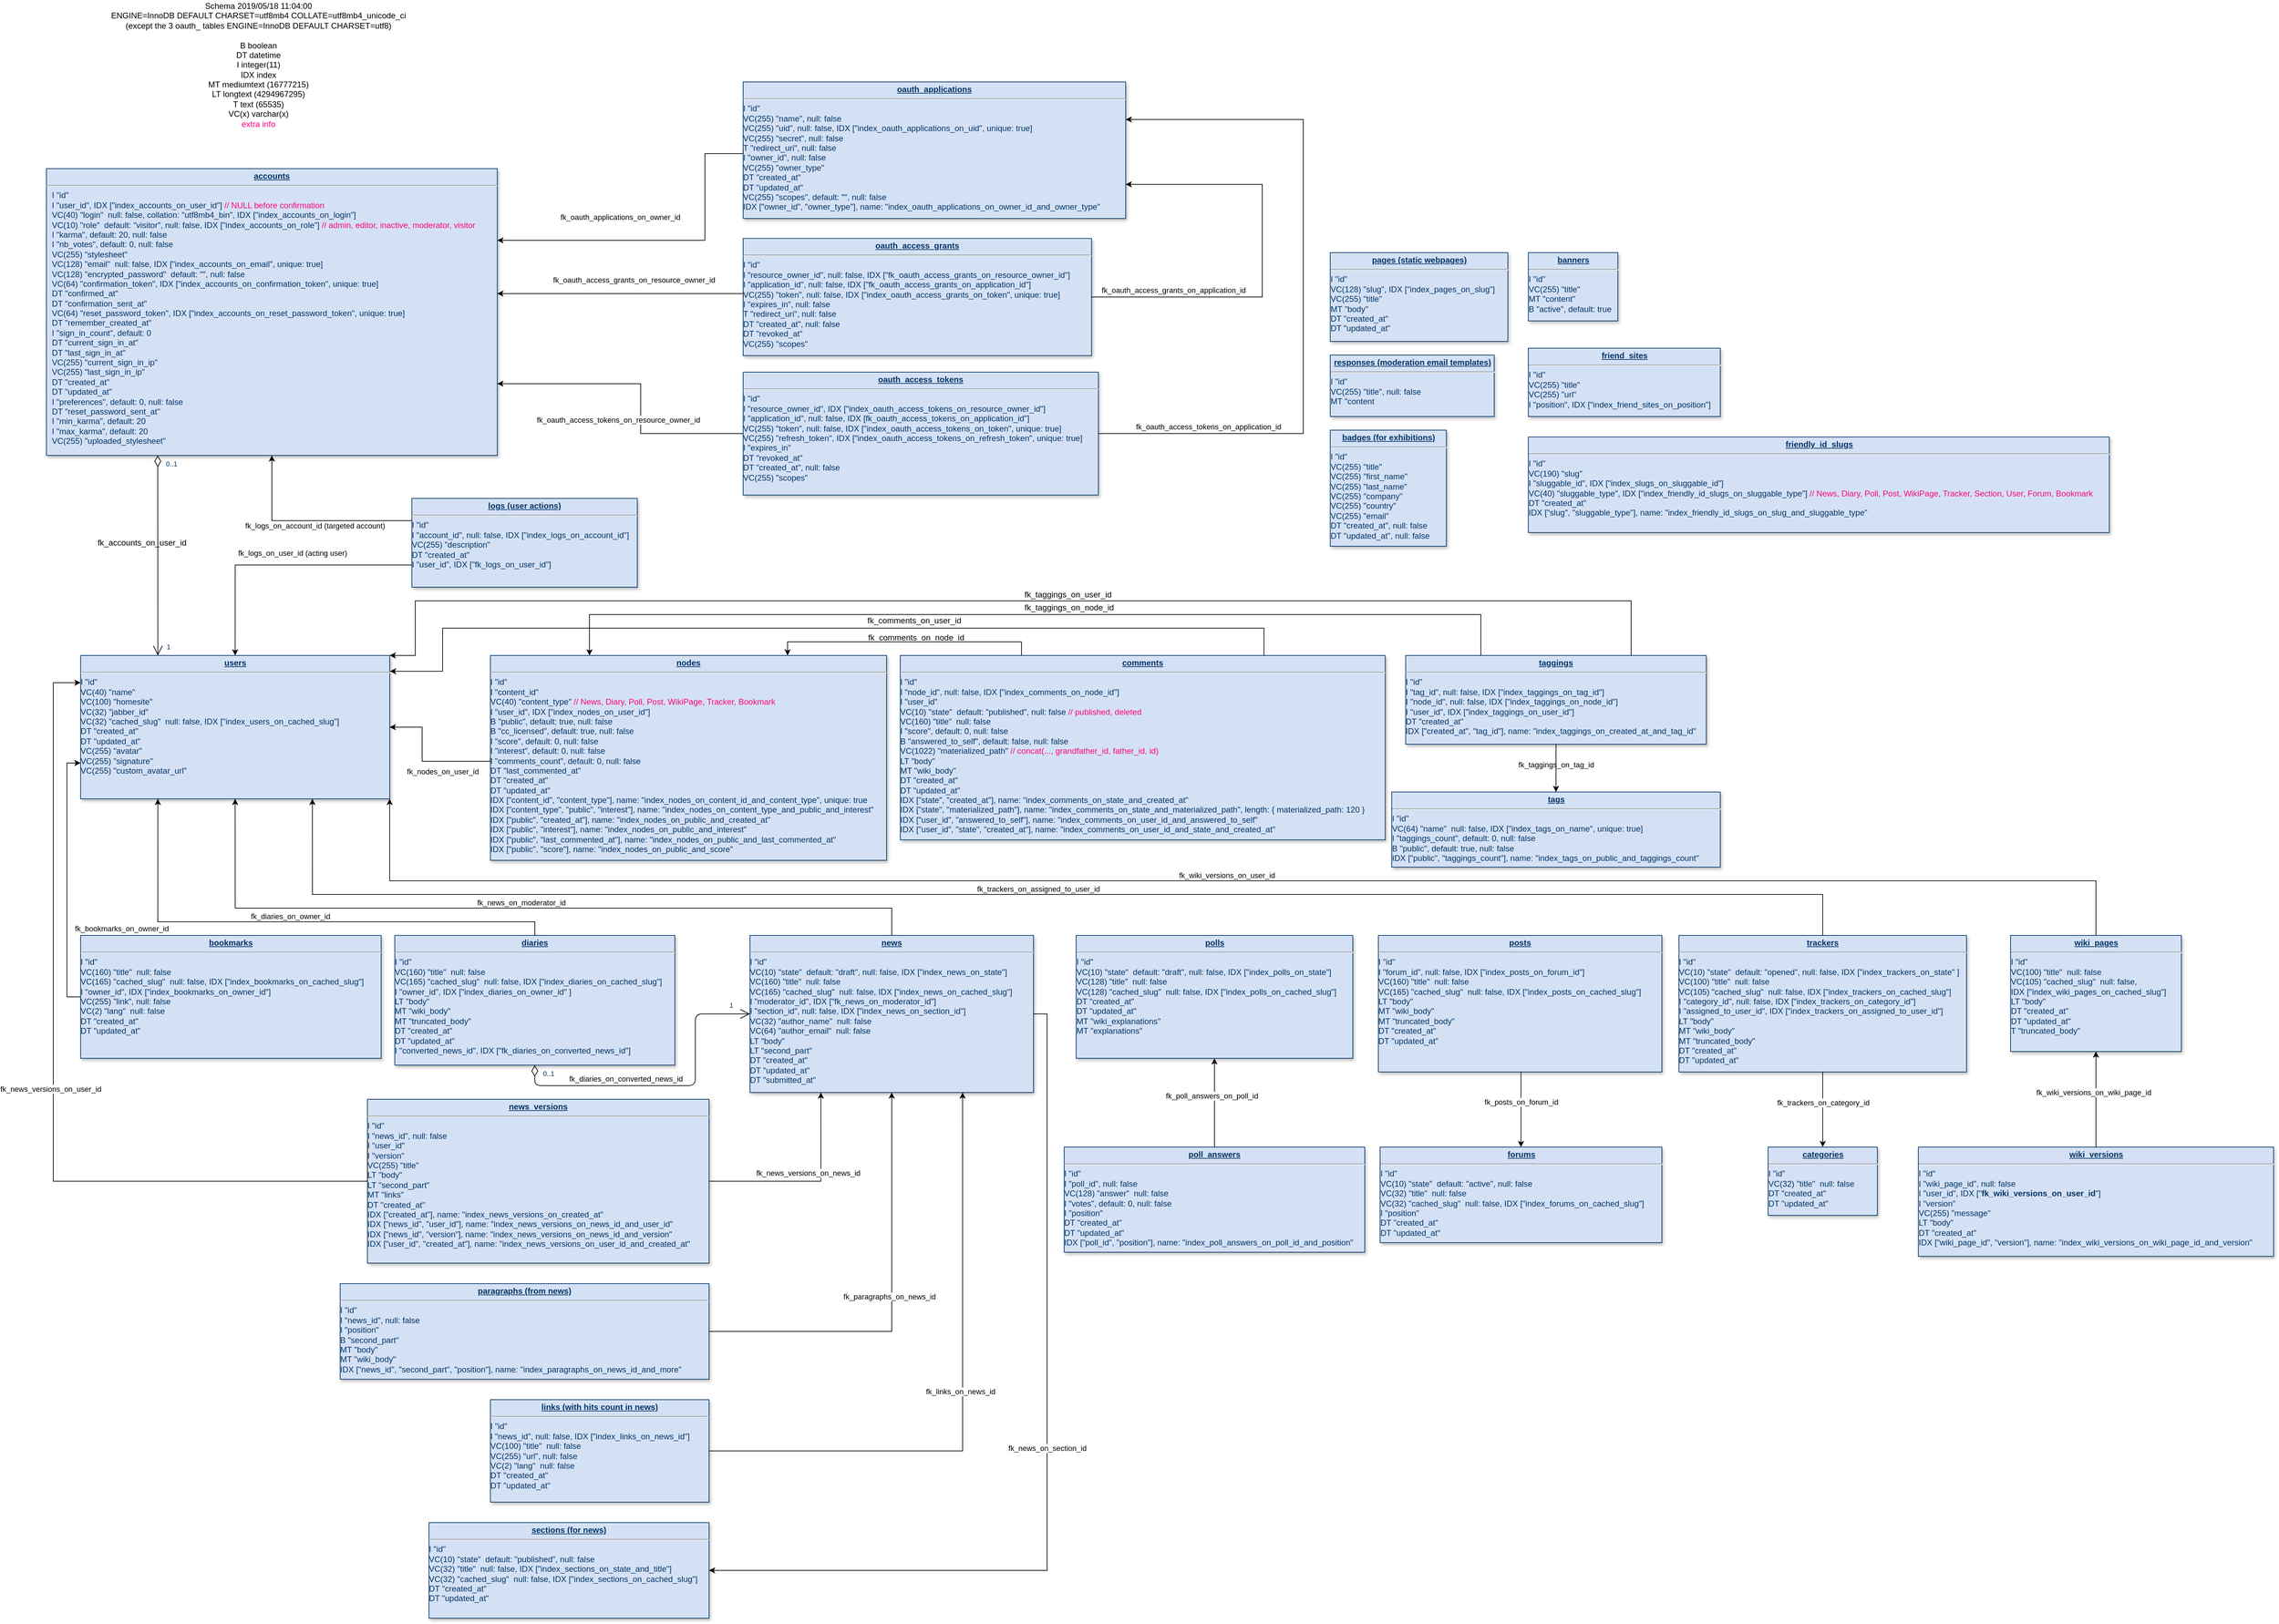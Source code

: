 <mxfile version="13.1.3" type="device"><diagram name="Page-1" id="efa7a0a1-bf9b-a30e-e6df-94a7791c09e9"><mxGraphModel dx="9626" dy="5342" grid="1" gridSize="10" guides="1" tooltips="1" connect="1" arrows="1" fold="1" page="1" pageScale="1" pageWidth="826" pageHeight="1169" background="#ffffff" math="0" shadow="0"><root><mxCell id="0"/><mxCell id="1" parent="0"/><mxCell id="25" value="&lt;p style=&quot;margin: 0px ; margin-top: 4px ; text-align: center ; text-decoration: underline&quot;&gt;&lt;strong&gt;accounts&lt;/strong&gt;&lt;/p&gt;&lt;hr&gt;&lt;p style=&quot;margin: 0px ; margin-left: 8px&quot;&gt;I &quot;id&quot;&lt;br&gt;I &quot;user_id&quot;, IDX [&quot;index_accounts_on_user_id&quot;] &lt;font color=&quot;#FF0080&quot;&gt;// NULL before confirmation&lt;/font&gt;&lt;br&gt;VC(40) &quot;login&quot;&amp;nbsp; null: false, collation: &quot;utf8mb4_bin&quot;, IDX [&quot;index_accounts_on_login&quot;]&lt;br&gt;VC(10) &quot;role&quot;&amp;nbsp; default: &quot;visitor&quot;, null: false, IDX [&quot;index_accounts_on_role&quot;] &lt;font color=&quot;#FF0080&quot;&gt;// admin, editor, inactive, moderator, visitor&lt;/font&gt;&lt;br&gt;I &quot;karma&quot;, default: 20, null: false&lt;br&gt;I &quot;nb_votes&quot;, default: 0, null: false&lt;br&gt;VC(255) &quot;stylesheet&quot;&lt;br&gt;VC(128) &quot;email&quot;&amp;nbsp; null: false, IDX [&quot;index_accounts_on_email&quot;, unique: true]&lt;br&gt;VC(128) &quot;encrypted_password&quot;&amp;nbsp; default: &quot;&quot;, null: false&lt;br&gt;VC(64) &quot;confirmation_token&quot;, IDX [&quot;index_accounts_on_confirmation_token&quot;, unique: true]&lt;br&gt;DT &quot;confirmed_at&quot;&lt;br&gt;DT &quot;confirmation_sent_at&quot;&lt;br&gt;VC(64) &quot;reset_password_token&quot;, IDX [&quot;index_accounts_on_reset_password_token&quot;, unique: true]&lt;br&gt;DT &quot;remember_created_at&quot;&lt;br&gt;I &quot;sign_in_count&quot;, default: 0&lt;br&gt;DT &quot;current_sign_in_at&quot;&lt;br&gt;DT &quot;last_sign_in_at&quot;&lt;br&gt;VC(255) &quot;current_sign_in_ip&quot;&lt;br&gt;VC(255) &quot;last_sign_in_ip&quot;&lt;br&gt;DT &quot;created_at&quot;&lt;br&gt;DT &quot;updated_at&quot;&lt;br&gt;I &quot;preferences&quot;, default: 0, null: false&lt;br&gt;DT &quot;reset_password_sent_at&quot;&lt;br&gt;I &quot;min_karma&quot;, default: 20&lt;br&gt;I &quot;max_karma&quot;, default: 20&lt;br&gt;VC(255) &quot;uploaded_stylesheet&quot;&lt;br&gt;&lt;/p&gt;" style="verticalAlign=top;align=left;overflow=fill;fontSize=12;fontFamily=Helvetica;html=1;strokeColor=#003366;shadow=1;fillColor=#D4E1F5;fontColor=#003366" parent="1" vertex="1"><mxGeometry x="20" y="-533" width="660" height="420" as="geometry"/></mxCell><mxCell id="90" value="" style="endArrow=open;endSize=12;startArrow=diamondThin;startSize=14;startFill=0;edgeStyle=orthogonalEdgeStyle;entryX=0.25;entryY=0;entryDx=0;entryDy=0;" parent="1" source="25" target="4iPdTcg1eZaAQi2mh2z5-147" edge="1"><mxGeometry x="620" y="340" as="geometry"><mxPoint x="130" y="-50" as="sourcePoint"/><mxPoint x="780" y="340" as="targetPoint"/><Array as="points"><mxPoint x="183" y="-70"/><mxPoint x="183" y="-70"/></Array></mxGeometry></mxCell><mxCell id="91" value="0..1" style="resizable=0;align=left;verticalAlign=top;labelBackgroundColor=#ffffff;fontSize=10;strokeColor=#003366;shadow=1;fillColor=#D4E1F5;fontColor=#003366" parent="90" connectable="0" vertex="1"><mxGeometry x="-1" relative="1" as="geometry"><mxPoint x="10" as="offset"/></mxGeometry></mxCell><mxCell id="92" value="1" style="resizable=0;align=right;verticalAlign=top;labelBackgroundColor=#ffffff;fontSize=10;strokeColor=#003366;shadow=1;fillColor=#D4E1F5;fontColor=#003366" parent="90" connectable="0" vertex="1"><mxGeometry x="1" relative="1" as="geometry"><mxPoint x="20" y="-25.0" as="offset"/></mxGeometry></mxCell><mxCell id="ycPlvQS40vEQacDLWkNi-114" value="Text" style="text;html=1;strokeColor=none;fillColor=none;align=center;verticalAlign=middle;whiteSpace=wrap;rounded=0;" parent="1" vertex="1"><mxGeometry x="420" y="240" width="40" height="20" as="geometry"/></mxCell><mxCell id="ycPlvQS40vEQacDLWkNi-115" value="Text" style="text;html=1;strokeColor=none;fillColor=none;align=center;verticalAlign=middle;whiteSpace=wrap;rounded=0;" parent="1" vertex="1"><mxGeometry x="420" y="240" width="40" height="20" as="geometry"/></mxCell><mxCell id="ycPlvQS40vEQacDLWkNi-116" value="Text" style="text;html=1;strokeColor=none;fillColor=none;align=center;verticalAlign=middle;whiteSpace=wrap;rounded=0;" parent="1" vertex="1"><mxGeometry x="420" y="240" width="40" height="20" as="geometry"/></mxCell><mxCell id="ycPlvQS40vEQacDLWkNi-117" value="&lt;div align=&quot;center&quot;&gt;Schema 2019/05/18 11:04:00&lt;/div&gt;&lt;div&gt;ENGINE=InnoDB DEFAULT CHARSET=utf8mb4 COLLATE=utf8mb4_unicode_ci&lt;br&gt;&lt;/div&gt;&lt;div&gt;(except the 3 oauth_ tables ENGINE=InnoDB DEFAULT CHARSET=utf8)&lt;br&gt;&lt;/div&gt;&lt;div&gt;&lt;br&gt;&lt;/div&gt;&lt;div&gt;B boolean&lt;br&gt;DT datetime&lt;br&gt;I integer(11)&lt;br&gt;IDX index&lt;br&gt;MT mediumtext (16777215)&lt;br&gt;LT longtext (4294967295)&lt;br&gt;T text (65535)&lt;br&gt;VC(x) varchar(x)&lt;/div&gt;&lt;div&gt;&lt;font color=&quot;#FF0080&quot;&gt;extra info&lt;/font&gt;&lt;br&gt;&lt;/div&gt;" style="text;html=1;align=center;verticalAlign=middle;resizable=0;points=[];autosize=1;" parent="1" vertex="1"><mxGeometry x="105" y="-780" width="450" height="190" as="geometry"/></mxCell><mxCell id="4iPdTcg1eZaAQi2mh2z5-114" value="&lt;p style=&quot;margin: 4px 0px 0px ; text-decoration: underline&quot; align=&quot;center&quot;&gt;&lt;strong&gt;badges (for exhibitions)&lt;br&gt;&lt;/strong&gt;&lt;/p&gt;&lt;hr&gt;I &quot;id&quot;&lt;br&gt;VC(255) &quot;title&quot;&lt;br&gt;VC(255) &quot;first_name&quot;&lt;br&gt;VC(255) &quot;last_name&quot;&lt;br&gt;VC(255) &quot;company&quot;&lt;br&gt;VC(255) &quot;country&quot;&lt;br&gt;VC(255) &quot;email&quot;&lt;br&gt;DT &quot;created_at&quot;, null: false&lt;br&gt;&lt;div&gt;DT &quot;updated_at&quot;, null: false&lt;/div&gt;" style="verticalAlign=top;align=left;overflow=fill;fontSize=12;fontFamily=Helvetica;html=1;strokeColor=#003366;shadow=1;fillColor=#D4E1F5;fontColor=#003366;spacingLeft=0;spacingTop=0;spacing=2;" vertex="1" parent="1"><mxGeometry x="1899.5" y="-150" width="170" height="170" as="geometry"/></mxCell><mxCell id="4iPdTcg1eZaAQi2mh2z5-116" value="&lt;p style=&quot;margin: 0px ; margin-top: 4px ; text-align: center ; text-decoration: underline&quot;&gt;&lt;strong&gt;banners&lt;/strong&gt;&lt;/p&gt;&lt;hr&gt;I &quot;id&quot;&lt;br&gt;VC(255) &quot;title&quot;&lt;br&gt;MT &quot;content&quot;&lt;br&gt;B &quot;active&quot;, default: true&lt;br&gt;" style="verticalAlign=top;align=left;overflow=fill;fontSize=12;fontFamily=Helvetica;html=1;strokeColor=#003366;shadow=1;fillColor=#D4E1F5;fontColor=#003366" vertex="1" parent="1"><mxGeometry x="2189.5" y="-410" width="131" height="100" as="geometry"/></mxCell><mxCell id="4iPdTcg1eZaAQi2mh2z5-117" value="&lt;p style=&quot;margin: 0px ; margin-top: 4px ; text-align: center ; text-decoration: underline&quot;&gt;&lt;strong&gt;bookmarks&lt;/strong&gt;&lt;/p&gt;&lt;hr&gt;I &quot;id&quot;&lt;br&gt;VC(160) &quot;title&quot;&amp;nbsp; null: false&lt;br&gt;VC(165) &quot;cached_slug&quot;&amp;nbsp; null: false, IDX [&quot;index_bookmarks_on_cached_slug&quot;]&lt;br&gt;I &quot;owner_id&quot;, IDX [&quot;index_bookmarks_on_owner_id&quot;]&lt;br&gt;VC(255) &quot;link&quot;, null: false&lt;br&gt;VC(2) &quot;lang&quot;&amp;nbsp; null: false&lt;br&gt;DT &quot;created_at&quot;&lt;br&gt;DT &quot;updated_at&quot;&lt;br&gt;&lt;br&gt;" style="verticalAlign=top;align=left;overflow=fill;fontSize=12;fontFamily=Helvetica;html=1;strokeColor=#003366;shadow=1;fillColor=#D4E1F5;fontColor=#003366" vertex="1" parent="1"><mxGeometry x="70" y="590" width="440" height="180" as="geometry"/></mxCell><mxCell id="4iPdTcg1eZaAQi2mh2z5-118" value="&lt;p style=&quot;margin: 0px ; margin-top: 4px ; text-align: center ; text-decoration: underline&quot;&gt;&lt;strong&gt;categories&lt;/strong&gt;&lt;/p&gt;&lt;hr&gt;I &quot;id&quot;&lt;br&gt;VC(32) &quot;title&quot;&amp;nbsp; null: false&lt;br&gt;DT &quot;created_at&quot;&lt;br&gt;DT &quot;updated_at&quot;&lt;br&gt;" style="verticalAlign=top;align=left;overflow=fill;fontSize=12;fontFamily=Helvetica;html=1;strokeColor=#003366;shadow=1;fillColor=#D4E1F5;fontColor=#003366" vertex="1" parent="1"><mxGeometry x="2540.5" y="900.0" width="160" height="100" as="geometry"/></mxCell><mxCell id="4iPdTcg1eZaAQi2mh2z5-119" value="&lt;p style=&quot;margin: 0px ; margin-top: 4px ; text-align: center ; text-decoration: underline&quot;&gt;&lt;strong&gt;comments&lt;/strong&gt;&lt;/p&gt;&lt;hr&gt;I &quot;id&quot;&lt;br&gt;I &quot;node_id&quot;, null: false, IDX [&quot;index_comments_on_node_id&quot;]&lt;br&gt;I &quot;user_id&quot;&lt;br&gt;VC(10) &quot;state&quot;&amp;nbsp; default: &quot;published&quot;, null: false &lt;font color=&quot;#FF0080&quot;&gt;// published, deleted&lt;/font&gt;&lt;br&gt;VC(160) &quot;title&quot;&amp;nbsp; null: false&lt;br&gt;I &quot;score&quot;, default: 0, null: false&lt;br&gt;B &quot;answered_to_self&quot;, default: false, null: false&lt;br&gt;VC(1022) &quot;materialized_path&quot; &lt;font color=&quot;#FF0080&quot;&gt;// concat(..., grandfather_id, father_id, id)&lt;/font&gt;&lt;br&gt;LT &quot;body&quot;&lt;br&gt;MT &quot;wiki_body&quot;&lt;br&gt;DT &quot;created_at&quot;&lt;br&gt;DT &quot;updated_at&quot;&lt;br&gt;IDX [&quot;state&quot;, &quot;created_at&quot;], name: &quot;index_comments_on_state_and_created_at&quot;&lt;br&gt;IDX [&quot;state&quot;, &quot;materialized_path&quot;], name: &quot;index_comments_on_state_and_materialized_path&quot;, length: { materialized_path: 120 }&lt;br&gt;IDX [&quot;user_id&quot;, &quot;answered_to_self&quot;], name: &quot;index_comments_on_user_id_and_answered_to_self&quot;&lt;br&gt;IDX [&quot;user_id&quot;, &quot;state&quot;, &quot;created_at&quot;], name: &quot;index_comments_on_user_id_and_state_and_created_at&quot;" style="verticalAlign=top;align=left;overflow=fill;fontSize=12;fontFamily=Helvetica;html=1;strokeColor=#003366;shadow=1;fillColor=#D4E1F5;fontColor=#003366" vertex="1" parent="1"><mxGeometry x="1270" y="180" width="710" height="270" as="geometry"/></mxCell><mxCell id="4iPdTcg1eZaAQi2mh2z5-120" value="&lt;p style=&quot;margin: 0px ; margin-top: 4px ; text-align: center ; text-decoration: underline&quot;&gt;&lt;strong&gt;diaries&lt;/strong&gt;&lt;/p&gt;&lt;hr&gt;I &quot;id&quot;&lt;br&gt;VC(160) &quot;title&quot;&amp;nbsp; null: false&lt;br&gt;VC(165) &quot;cached_slug&quot;&amp;nbsp; null: false, IDX [&quot;index_diaries_on_cached_slug&quot;]&lt;br&gt;I &quot;owner_id&quot;, IDX [&quot;index_diaries_on_owner_id&quot; ]&lt;br&gt;LT &quot;body&quot;&lt;br&gt;MT &quot;wiki_body&quot;&lt;br&gt;MT &quot;truncated_body&quot;&lt;br&gt;DT &quot;created_at&quot;&lt;br&gt;DT &quot;updated_at&quot;&lt;br&gt;I &quot;converted_news_id&quot;, IDX [&quot;fk_diaries_on_converted_news_id&quot;]&lt;br&gt;&lt;br&gt;&lt;br&gt;" style="verticalAlign=top;align=left;overflow=fill;fontSize=12;fontFamily=Helvetica;html=1;strokeColor=#003366;shadow=1;fillColor=#D4E1F5;fontColor=#003366" vertex="1" parent="1"><mxGeometry x="530" y="590" width="410" height="190" as="geometry"/></mxCell><mxCell id="4iPdTcg1eZaAQi2mh2z5-121" value="&lt;p style=&quot;margin: 0px ; margin-top: 4px ; text-align: center ; text-decoration: underline&quot;&gt;&lt;strong&gt;forums&lt;/strong&gt;&lt;/p&gt;&lt;hr&gt;I &quot;id&quot;&lt;br&gt;VC(10) &quot;state&quot;&amp;nbsp; default: &quot;active&quot;, null: false&lt;br&gt;VC(32) &quot;title&quot;&amp;nbsp; null: false&lt;br&gt;VC(32) &quot;cached_slug&quot;&amp;nbsp; null: false, IDX [&quot;index_forums_on_cached_slug&quot;]&lt;br&gt;I &quot;position&quot;&lt;br&gt;DT &quot;created_at&quot;&lt;br&gt;DT &quot;updated_at&quot;&lt;br&gt;" style="verticalAlign=top;align=left;overflow=fill;fontSize=12;fontFamily=Helvetica;html=1;strokeColor=#003366;shadow=1;fillColor=#D4E1F5;fontColor=#003366" vertex="1" parent="1"><mxGeometry x="1972.5" y="900" width="412.5" height="140" as="geometry"/></mxCell><mxCell id="4iPdTcg1eZaAQi2mh2z5-122" value="&lt;p style=&quot;margin: 0px ; margin-top: 4px ; text-align: center ; text-decoration: underline&quot;&gt;&lt;strong&gt;friend_sites&lt;/strong&gt;&lt;/p&gt;&lt;hr&gt;I &quot;id&quot;&lt;br&gt;VC(255) &quot;title&quot;&lt;br&gt;VC(255) &quot;url&quot;&lt;br&gt;I &quot;position&quot;, IDX [&quot;index_friend_sites_on_position&quot;]" style="verticalAlign=top;align=left;overflow=fill;fontSize=12;fontFamily=Helvetica;html=1;strokeColor=#003366;shadow=1;fillColor=#D4E1F5;fontColor=#003366" vertex="1" parent="1"><mxGeometry x="2189.5" y="-270" width="281" height="100" as="geometry"/></mxCell><mxCell id="4iPdTcg1eZaAQi2mh2z5-123" value="&lt;p style=&quot;margin: 0px ; margin-top: 4px ; text-align: center ; text-decoration: underline&quot;&gt;&lt;strong&gt;links (with hits count in news)&lt;br&gt;&lt;/strong&gt;&lt;/p&gt;&lt;hr&gt;I &quot;id&quot;&lt;br&gt;I &quot;news_id&quot;, null: false, IDX [&quot;index_links_on_news_id&quot;]&lt;br&gt;VC(100) &quot;title&quot;&amp;nbsp; null: false&lt;br&gt;VC(255) &quot;url&quot;, null: false&lt;br&gt;VC(2) &quot;lang&quot;&amp;nbsp; null: false&lt;br&gt;DT &quot;created_at&quot;&lt;br&gt;DT &quot;updated_at&quot;&lt;br&gt;" style="verticalAlign=top;align=left;overflow=fill;fontSize=12;fontFamily=Helvetica;html=1;strokeColor=#003366;shadow=1;fillColor=#D4E1F5;fontColor=#003366" vertex="1" parent="1"><mxGeometry x="670" y="1270" width="320" height="150" as="geometry"/></mxCell><mxCell id="4iPdTcg1eZaAQi2mh2z5-160" style="edgeStyle=orthogonalEdgeStyle;rounded=0;orthogonalLoop=1;jettySize=auto;html=1;entryX=0.5;entryY=0;entryDx=0;entryDy=0;exitX=0;exitY=0.75;exitDx=0;exitDy=0;" edge="1" parent="1" source="4iPdTcg1eZaAQi2mh2z5-124" target="4iPdTcg1eZaAQi2mh2z5-147"><mxGeometry relative="1" as="geometry"><mxPoint x="825" y="-30" as="sourcePoint"/><mxPoint x="640" y="10" as="targetPoint"/><Array as="points"><mxPoint x="296" y="48"/></Array></mxGeometry></mxCell><mxCell id="4iPdTcg1eZaAQi2mh2z5-161" value="fk_logs_on_user_id (acting user)" style="edgeLabel;html=1;align=center;verticalAlign=middle;resizable=0;points=[];" vertex="1" connectable="0" parent="4iPdTcg1eZaAQi2mh2z5-160"><mxGeometry x="0.001" y="2" relative="1" as="geometry"><mxPoint x="20.71" y="-19.55" as="offset"/></mxGeometry></mxCell><mxCell id="4iPdTcg1eZaAQi2mh2z5-162" style="edgeStyle=orthogonalEdgeStyle;rounded=0;orthogonalLoop=1;jettySize=auto;html=1;entryX=0.5;entryY=1;entryDx=0;entryDy=0;exitX=0;exitY=0.25;exitDx=0;exitDy=0;" edge="1" parent="1" source="4iPdTcg1eZaAQi2mh2z5-124" target="25"><mxGeometry relative="1" as="geometry"><Array as="points"><mxPoint x="350" y="-17"/></Array></mxGeometry></mxCell><mxCell id="4iPdTcg1eZaAQi2mh2z5-163" value="fk_logs_on_account_id (targeted account)" style="edgeLabel;html=1;align=center;verticalAlign=middle;resizable=0;points=[];" vertex="1" connectable="0" parent="4iPdTcg1eZaAQi2mh2z5-162"><mxGeometry x="-0.467" y="-61" relative="1" as="geometry"><mxPoint x="-61.98" y="68.47" as="offset"/></mxGeometry></mxCell><mxCell id="4iPdTcg1eZaAQi2mh2z5-124" value="&lt;p style=&quot;margin: 0px ; margin-top: 4px ; text-align: center ; text-decoration: underline&quot;&gt;&lt;strong&gt;logs (user actions)&lt;br&gt;&lt;/strong&gt;&lt;/p&gt;&lt;hr&gt;I &quot;id&quot;&lt;br&gt;I &quot;account_id&quot;, null: false, IDX [&quot;index_logs_on_account_id&quot;]&lt;br&gt;VC(255) &quot;description&quot;&lt;br&gt;DT &quot;created_at&quot;&lt;br&gt;&lt;div&gt;I &quot;user_id&quot;, IDX [&quot;fk_logs_on_user_id&quot;]&lt;/div&gt;" style="verticalAlign=top;align=left;overflow=fill;fontSize=12;fontFamily=Helvetica;html=1;strokeColor=#003366;shadow=1;fillColor=#D4E1F5;fontColor=#003366" vertex="1" parent="1"><mxGeometry x="555" y="-50" width="330" height="130" as="geometry"/></mxCell><mxCell id="4iPdTcg1eZaAQi2mh2z5-125" value="&lt;p style=&quot;margin: 0px ; margin-top: 4px ; text-align: center ; text-decoration: underline&quot;&gt;&lt;strong&gt;news&lt;/strong&gt;&lt;/p&gt;&lt;hr&gt;I &quot;id&quot;&lt;br&gt;VC(10) &quot;state&quot;&amp;nbsp; default: &quot;draft&quot;, null: false, IDX [&quot;index_news_on_state&quot;]&lt;br&gt;VC(160) &quot;title&quot;&amp;nbsp; null: false&lt;br&gt;VC(165) &quot;cached_slug&quot;&amp;nbsp; null: false, IDX [&quot;index_news_on_cached_slug&quot;]&lt;br&gt;I &quot;moderator_id&quot;, IDX [&quot;fk_news_on_moderator_id&quot;]&lt;br&gt;I &quot;section_id&quot;, null: false, IDX [&quot;index_news_on_section_id&quot;]&lt;br&gt;VC(32) &quot;author_name&quot;&amp;nbsp; null: false&lt;br&gt;VC(64) &quot;author_email&quot;&amp;nbsp; null: false&lt;br&gt;LT &quot;body&quot;&lt;br&gt;LT &quot;second_part&quot;&lt;br&gt;DT &quot;created_at&quot;&lt;br&gt;DT &quot;updated_at&quot;&lt;br&gt;DT &quot;submitted_at&quot;&lt;br&gt;&lt;br&gt;&lt;br&gt;&lt;br&gt;" style="verticalAlign=top;align=left;overflow=fill;fontSize=12;fontFamily=Helvetica;html=1;strokeColor=#003366;shadow=1;fillColor=#D4E1F5;fontColor=#003366" vertex="1" parent="1"><mxGeometry x="1050" y="590" width="415" height="230" as="geometry"/></mxCell><mxCell id="4iPdTcg1eZaAQi2mh2z5-127" value="&lt;p style=&quot;margin: 0px ; margin-top: 4px ; text-align: center ; text-decoration: underline&quot;&gt;&lt;strong&gt;news_versions&lt;/strong&gt;&lt;/p&gt;&lt;hr&gt;I &quot;id&quot;&lt;br&gt;I &quot;news_id&quot;, null: false&lt;br&gt;I &quot;user_id&quot;&lt;br&gt;I &quot;version&quot;&lt;br&gt;VC(255) &quot;title&quot;&lt;br&gt;LT &quot;body&quot;&lt;br&gt;LT &quot;second_part&quot;&lt;br&gt;MT &quot;links&quot;&lt;br&gt;DT &quot;created_at&quot;&lt;br&gt;IDX [&quot;created_at&quot;], name: &quot;index_news_versions_on_created_at&quot;&lt;br&gt;IDX [&quot;news_id&quot;, &quot;user_id&quot;], name: &quot;index_news_versions_on_news_id_and_user_id&quot;&lt;br&gt;IDX [&quot;news_id&quot;, &quot;version&quot;], name: &quot;index_news_versions_on_news_id_and_version&quot;&lt;br&gt;IDX [&quot;user_id&quot;, &quot;created_at&quot;], name: &quot;index_news_versions_on_user_id_and_created_at&quot;&lt;br&gt;" style="verticalAlign=top;align=left;overflow=fill;fontSize=12;fontFamily=Helvetica;html=1;strokeColor=#003366;shadow=1;fillColor=#D4E1F5;fontColor=#003366" vertex="1" parent="1"><mxGeometry x="490" y="830" width="500" height="240" as="geometry"/></mxCell><mxCell id="4iPdTcg1eZaAQi2mh2z5-128" value="&lt;p style=&quot;margin: 0px ; margin-top: 4px ; text-align: center ; text-decoration: underline&quot;&gt;&lt;strong&gt;nodes&lt;/strong&gt;&lt;/p&gt;&lt;hr&gt;I &quot;id&quot;&lt;br&gt;I &quot;content_id&quot;&lt;br&gt;VC(40) &quot;content_type&quot; &lt;font color=&quot;#FF0080&quot;&gt;// News, Diary, Poll, Post, WikiPage, Tracker, Bookmark&lt;/font&gt;&lt;br&gt;I &quot;user_id&quot;, IDX [&quot;index_nodes_on_user_id&quot;]&lt;br&gt;B &quot;public&quot;, default: true, null: false&lt;br&gt;B &quot;cc_licensed&quot;, default: true, null: false&lt;br&gt;I &quot;score&quot;, default: 0, null: false&lt;br&gt;I &quot;interest&quot;, default: 0, null: false&lt;br&gt;I &quot;comments_count&quot;, default: 0, null: false&lt;br&gt;DT &quot;last_commented_at&quot;&lt;br&gt;DT &quot;created_at&quot;&lt;br&gt;DT &quot;updated_at&quot;&lt;br&gt;IDX [&quot;content_id&quot;, &quot;content_type&quot;], name: &quot;index_nodes_on_content_id_and_content_type&quot;, unique: true&lt;br&gt;IDX [&quot;content_type&quot;, &quot;public&quot;, &quot;interest&quot;], name: &quot;index_nodes_on_content_type_and_public_and_interest&quot;&lt;br&gt;IDX [&quot;public&quot;, &quot;created_at&quot;], name: &quot;index_nodes_on_public_and_created_at&quot;&lt;br&gt;IDX [&quot;public&quot;, &quot;interest&quot;], name: &quot;index_nodes_on_public_and_interest&quot;&lt;br&gt;IDX [&quot;public&quot;, &quot;last_commented_at&quot;], name: &quot;index_nodes_on_public_and_last_commented_at&quot;&lt;br&gt;IDX [&quot;public&quot;, &quot;score&quot;], name: &quot;index_nodes_on_public_and_score&quot;" style="verticalAlign=top;align=left;overflow=fill;fontSize=12;fontFamily=Helvetica;html=1;strokeColor=#003366;shadow=1;fillColor=#D4E1F5;fontColor=#003366" vertex="1" parent="1"><mxGeometry x="670" y="180" width="580" height="300" as="geometry"/></mxCell><mxCell id="4iPdTcg1eZaAQi2mh2z5-129" value="&lt;p style=&quot;margin: 0px ; margin-top: 4px ; text-align: center ; text-decoration: underline&quot;&gt;&lt;strong&gt;oauth_access_grants&lt;/strong&gt;&lt;/p&gt;&lt;hr&gt;I &quot;id&quot;&lt;br&gt;I &quot;resource_owner_id&quot;, null: false, IDX [&quot;fk_oauth_access_grants_on_resource_owner_id&quot;]&lt;br&gt;I &quot;application_id&quot;, null: false, IDX [&quot;fk_oauth_access_grants_on_application_id&quot;]&lt;br&gt;VC(255) &quot;token&quot;, null: false, IDX [&quot;index_oauth_access_grants_on_token&quot;, unique: true]&lt;br&gt;I &quot;expires_in&quot;, null: false&lt;br&gt;T &quot;redirect_uri&quot;, null: false&lt;br&gt;DT &quot;created_at&quot;, null: false&lt;br&gt;DT &quot;revoked_at&quot;&lt;br&gt;VC(255) &quot;scopes&quot;&lt;br&gt;&lt;br&gt;&lt;br&gt;" style="verticalAlign=top;align=left;overflow=fill;fontSize=12;fontFamily=Helvetica;html=1;strokeColor=#003366;shadow=1;fillColor=#D4E1F5;fontColor=#003366" vertex="1" parent="1"><mxGeometry x="1040" y="-430.82" width="510" height="171.64" as="geometry"/></mxCell><mxCell id="4iPdTcg1eZaAQi2mh2z5-130" value="&lt;p style=&quot;margin: 0px ; margin-top: 4px ; text-align: center ; text-decoration: underline&quot;&gt;&lt;strong&gt;oauth_access_tokens&lt;/strong&gt;&lt;/p&gt;&lt;hr&gt;I &quot;id&quot;&lt;br&gt;I &quot;resource_owner_id&quot;, IDX [&quot;index_oauth_access_tokens_on_resource_owner_id&quot;]&lt;br&gt;I &quot;application_id&quot;, null: false, IDX [fk_oauth_access_tokens_on_application_id&quot;]&lt;br&gt;VC(255) &quot;token&quot;, null: false, IDX [&quot;index_oauth_access_tokens_on_token&quot;, unique: true]&lt;br&gt;VC(255) &quot;refresh_token&quot;, IDX [&quot;index_oauth_access_tokens_on_refresh_token&quot;, unique: true]&lt;br&gt;I &quot;expires_in&quot;&lt;br&gt;DT &quot;revoked_at&quot;&lt;br&gt;DT &quot;created_at&quot;, null: false&lt;br&gt;VC(255) &quot;scopes&quot;&lt;br&gt;&lt;br&gt;&lt;br&gt;&lt;br&gt;" style="verticalAlign=top;align=left;overflow=fill;fontSize=12;fontFamily=Helvetica;html=1;strokeColor=#003366;shadow=1;fillColor=#D4E1F5;fontColor=#003366" vertex="1" parent="1"><mxGeometry x="1040" y="-235" width="520" height="180" as="geometry"/></mxCell><mxCell id="4iPdTcg1eZaAQi2mh2z5-131" value="&lt;p style=&quot;margin: 0px ; margin-top: 4px ; text-align: center ; text-decoration: underline&quot;&gt;&lt;strong&gt;oauth_applications&lt;/strong&gt;&lt;/p&gt;&lt;hr&gt;I &quot;id&quot;&lt;br&gt;VC(255) &quot;name&quot;, null: false&lt;br&gt;VC(255) &quot;uid&quot;, null: false, IDX [&quot;index_oauth_applications_on_uid&quot;, unique: true]&lt;br&gt;VC(255) &quot;secret&quot;, null: false&lt;br&gt;T &quot;redirect_uri&quot;, null: false&lt;br&gt;I &quot;owner_id&quot;, null: false&lt;br&gt;VC(255) &quot;owner_type&quot;&lt;br&gt;DT &quot;created_at&quot;&lt;br&gt;DT &quot;updated_at&quot;&lt;br&gt;VC(255) &quot;scopes&quot;, default: &quot;&quot;, null: false&lt;br&gt;IDX [&quot;owner_id&quot;, &quot;owner_type&quot;], name: &quot;index_oauth_applications_on_owner_id_and_owner_type&quot;" style="verticalAlign=top;align=left;overflow=fill;fontSize=12;fontFamily=Helvetica;html=1;strokeColor=#003366;shadow=1;fillColor=#D4E1F5;fontColor=#003366;spacingTop=0;" vertex="1" parent="1"><mxGeometry x="1040" y="-660" width="560" height="200" as="geometry"/></mxCell><mxCell id="4iPdTcg1eZaAQi2mh2z5-132" value="&lt;p style=&quot;margin: 0px ; margin-top: 4px ; text-align: center ; text-decoration: underline&quot;&gt;&lt;strong&gt;pages (static webpages)&lt;br&gt;&lt;/strong&gt;&lt;/p&gt;&lt;hr&gt;I &quot;id&quot;&lt;br&gt;VC(128) &quot;slug&quot;, IDX [&quot;index_pages_on_slug&quot;]&lt;br&gt;VC(255) &quot;title&quot;&lt;br&gt;MT &quot;body&quot;&lt;br&gt;DT &quot;created_at&quot;&lt;br&gt;DT &quot;updated_at&quot;&lt;br&gt;" style="verticalAlign=top;align=left;overflow=fill;fontSize=12;fontFamily=Helvetica;html=1;strokeColor=#003366;shadow=1;fillColor=#D4E1F5;fontColor=#003366" vertex="1" parent="1"><mxGeometry x="1899.5" y="-410" width="260" height="130" as="geometry"/></mxCell><mxCell id="4iPdTcg1eZaAQi2mh2z5-133" value="&lt;p style=&quot;margin: 0px ; margin-top: 4px ; text-align: center ; text-decoration: underline&quot;&gt;&lt;strong&gt;paragraphs (from news)&lt;br&gt;&lt;/strong&gt;&lt;/p&gt;&lt;hr&gt;I &quot;id&quot;&lt;br&gt;I &quot;news_id&quot;, null: false&lt;br&gt;I &quot;position&quot;&lt;br&gt;B &quot;second_part&quot;&lt;br&gt;MT &quot;body&quot;&lt;br&gt;MT &quot;wiki_body&quot;&lt;br&gt;IDX [&quot;news_id&quot;, &quot;second_part&quot;, &quot;position&quot;], name: &quot;index_paragraphs_on_news_id_and_more&quot;" style="verticalAlign=top;align=left;overflow=fill;fontSize=12;fontFamily=Helvetica;html=1;strokeColor=#003366;shadow=1;fillColor=#D4E1F5;fontColor=#003366" vertex="1" parent="1"><mxGeometry x="450" y="1100" width="540" height="140" as="geometry"/></mxCell><mxCell id="4iPdTcg1eZaAQi2mh2z5-134" value="&lt;p style=&quot;margin: 0px ; margin-top: 4px ; text-align: center ; text-decoration: underline&quot;&gt;&lt;strong&gt;poll_answers&lt;/strong&gt;&lt;/p&gt;&lt;hr&gt;I &quot;id&quot;&lt;br&gt;I &quot;poll_id&quot;, null: false&lt;br&gt;VC(128) &quot;answer&quot;&amp;nbsp; null: false&lt;br&gt;I &quot;votes&quot;, default: 0, null: false&lt;br&gt;I &quot;position&quot;&lt;br&gt;DT &quot;created_at&quot;&lt;br&gt;DT &quot;updated_at&quot;&lt;br&gt;IDX [&quot;poll_id&quot;, &quot;position&quot;], name: &quot;index_poll_answers_on_poll_id_and_position&quot;&lt;br&gt;" style="verticalAlign=top;align=left;overflow=fill;fontSize=12;fontFamily=Helvetica;html=1;strokeColor=#003366;shadow=1;fillColor=#D4E1F5;fontColor=#003366" vertex="1" parent="1"><mxGeometry x="1510" y="900" width="440" height="154" as="geometry"/></mxCell><mxCell id="4iPdTcg1eZaAQi2mh2z5-135" value="&lt;p style=&quot;margin: 0px ; margin-top: 4px ; text-align: center ; text-decoration: underline&quot;&gt;&lt;strong&gt;polls&lt;/strong&gt;&lt;/p&gt;&lt;hr&gt;I &quot;id&quot;&lt;br&gt;VC(10) &quot;state&quot;&amp;nbsp; default: &quot;draft&quot;, null: false, IDX [&quot;index_polls_on_state&quot;]&lt;br&gt;VC(128) &quot;title&quot;&amp;nbsp; null: false&lt;br&gt;VC(128) &quot;cached_slug&quot;&amp;nbsp; null: false, IDX [&quot;index_polls_on_cached_slug&quot;]&lt;br&gt;DT &quot;created_at&quot;&lt;br&gt;DT &quot;updated_at&quot;&lt;br&gt;MT &quot;wiki_explanations&quot;&lt;br&gt;MT &quot;explanations&quot;&lt;br&gt;&lt;br&gt;" style="verticalAlign=top;align=left;overflow=fill;fontSize=12;fontFamily=Helvetica;html=1;strokeColor=#003366;shadow=1;fillColor=#D4E1F5;fontColor=#003366" vertex="1" parent="1"><mxGeometry x="1527.5" y="590" width="405" height="180" as="geometry"/></mxCell><mxCell id="4iPdTcg1eZaAQi2mh2z5-136" value="&lt;p style=&quot;margin: 0px ; margin-top: 4px ; text-align: center ; text-decoration: underline&quot;&gt;&lt;strong&gt;posts&lt;/strong&gt;&lt;/p&gt;&lt;hr&gt;I &quot;id&quot;&lt;br&gt;I &quot;forum_id&quot;, null: false, IDX [&quot;index_posts_on_forum_id&quot;]&lt;br&gt;VC(160) &quot;title&quot;&amp;nbsp; null: false&lt;br&gt;VC(165) &quot;cached_slug&quot;&amp;nbsp; null: false, IDX [&quot;index_posts_on_cached_slug&quot;]&lt;br&gt;LT &quot;body&quot;&lt;br&gt;MT &quot;wiki_body&quot;&lt;br&gt;MT &quot;truncated_body&quot;&lt;br&gt;DT &quot;created_at&quot;&lt;br&gt;DT &quot;updated_at&quot;&lt;br&gt;&lt;br&gt;" style="verticalAlign=top;align=left;overflow=fill;fontSize=12;fontFamily=Helvetica;html=1;strokeColor=#003366;shadow=1;fillColor=#D4E1F5;fontColor=#003366" vertex="1" parent="1"><mxGeometry x="1970" y="590" width="415" height="200" as="geometry"/></mxCell><mxCell id="4iPdTcg1eZaAQi2mh2z5-137" value="&lt;p style=&quot;margin: 0px ; margin-top: 4px ; text-align: center ; text-decoration: underline&quot;&gt;&lt;strong&gt;responses (moderation email templates)&lt;br&gt;&lt;/strong&gt;&lt;/p&gt;&lt;hr&gt;I &quot;id&quot;&lt;br&gt;VC(255) &quot;title&quot;, null: false&lt;br&gt;MT &quot;content" style="verticalAlign=top;align=left;overflow=fill;fontSize=12;fontFamily=Helvetica;html=1;strokeColor=#003366;shadow=1;fillColor=#D4E1F5;fontColor=#003366" vertex="1" parent="1"><mxGeometry x="1899.5" y="-260" width="240" height="90" as="geometry"/></mxCell><mxCell id="4iPdTcg1eZaAQi2mh2z5-138" value="&lt;p style=&quot;margin: 0px ; margin-top: 4px ; text-align: center ; text-decoration: underline&quot;&gt;&lt;strong&gt;taggings&lt;/strong&gt;&lt;/p&gt;&lt;hr&gt;I &quot;id&quot;&lt;br&gt;I &quot;tag_id&quot;, null: false, IDX [&quot;index_taggings_on_tag_id&quot;]&lt;br&gt;I &quot;node_id&quot;, null: false, IDX [&quot;index_taggings_on_node_id&quot;]&lt;br&gt;I &quot;user_id&quot;, IDX [&quot;index_taggings_on_user_id&quot;]&lt;br&gt;DT &quot;created_at&quot;&lt;br&gt;IDX [&quot;created_at&quot;, &quot;tag_id&quot;], name: &quot;index_taggings_on_created_at_and_tag_id&quot;&lt;br&gt;&lt;br&gt;&lt;br&gt;" style="verticalAlign=top;align=left;overflow=fill;fontSize=12;fontFamily=Helvetica;html=1;strokeColor=#003366;shadow=1;fillColor=#D4E1F5;fontColor=#003366" vertex="1" parent="1"><mxGeometry x="2010" y="180" width="440" height="130" as="geometry"/></mxCell><mxCell id="4iPdTcg1eZaAQi2mh2z5-139" value="&lt;p style=&quot;margin: 0px ; margin-top: 4px ; text-align: center ; text-decoration: underline&quot;&gt;&lt;strong&gt;tags&lt;/strong&gt;&lt;/p&gt;&lt;hr&gt;I &quot;id&quot;&lt;br&gt;VC(64) &quot;name&quot;&amp;nbsp; null: false, IDX [&quot;index_tags_on_name&quot;, unique: true]&lt;br&gt;I &quot;taggings_count&quot;, default: 0, null: false&lt;br&gt;B &quot;public&quot;, default: true, null: false&lt;br&gt;IDX [&quot;public&quot;, &quot;taggings_count&quot;], name: &quot;index_tags_on_public_and_taggings_count&quot;" style="verticalAlign=top;align=left;overflow=fill;fontSize=12;fontFamily=Helvetica;html=1;strokeColor=#003366;shadow=1;fillColor=#D4E1F5;fontColor=#003366" vertex="1" parent="1"><mxGeometry x="1989.5" y="380" width="481" height="110" as="geometry"/></mxCell><mxCell id="4iPdTcg1eZaAQi2mh2z5-140" value="&lt;p style=&quot;margin: 0px ; margin-top: 4px ; text-align: center ; text-decoration: underline&quot;&gt;&lt;strong&gt;trackers&lt;/strong&gt;&lt;/p&gt;&lt;hr&gt;I &quot;id&quot;&lt;br&gt;VC(10) &quot;state&quot;&amp;nbsp; default: &quot;opened&quot;, null: false, IDX [&quot;index_trackers_on_state&quot; ]&lt;br&gt;VC(100) &quot;title&quot;&amp;nbsp; null: false&lt;br&gt;VC(105) &quot;cached_slug&quot;&amp;nbsp; null: false, IDX [&quot;index_trackers_on_cached_slug&quot;]&lt;br&gt;I &quot;category_id&quot;, null: false, IDX [&quot;index_trackers_on_category_id&quot;]&lt;br&gt;I &quot;assigned_to_user_id&quot;, IDX [&quot;index_trackers_on_assigned_to_user_id&quot;]&lt;br&gt;LT &quot;body&quot;&lt;br&gt;MT &quot;wiki_body&quot;&lt;br&gt;MT &quot;truncated_body&quot;&lt;br&gt;DT &quot;created_at&quot;&lt;br&gt;DT &quot;updated_at&quot;&lt;br&gt;&lt;br&gt;&lt;br&gt;&lt;br&gt;" style="verticalAlign=top;align=left;overflow=fill;fontSize=12;fontFamily=Helvetica;html=1;strokeColor=#003366;shadow=1;fillColor=#D4E1F5;fontColor=#003366" vertex="1" parent="1"><mxGeometry x="2410" y="590" width="421" height="200" as="geometry"/></mxCell><mxCell id="4iPdTcg1eZaAQi2mh2z5-142" value="&lt;p style=&quot;margin: 0px ; margin-top: 4px ; text-align: center ; text-decoration: underline&quot;&gt;&lt;strong&gt;wiki_pages&lt;/strong&gt;&lt;/p&gt;&lt;hr&gt;I &quot;id&quot;&lt;br&gt;VC(100) &quot;title&quot;&amp;nbsp; null: false&lt;br&gt;VC(105) &quot;cached_slug&quot;&amp;nbsp; null: false, &lt;br&gt;&lt;div&gt;IDX [&quot;index_wiki_pages_on_cached_slug&quot;]&lt;/div&gt;LT &quot;body&quot;&lt;br&gt;DT &quot;created_at&quot;&lt;br&gt;DT &quot;updated_at&quot;&lt;br&gt;T &quot;truncated_body&quot;&lt;br&gt;" style="verticalAlign=top;align=left;overflow=fill;fontSize=12;fontFamily=Helvetica;html=1;strokeColor=#003366;shadow=1;fillColor=#D4E1F5;fontColor=#003366" vertex="1" parent="1"><mxGeometry x="2895.5" y="590" width="250" height="170" as="geometry"/></mxCell><mxCell id="4iPdTcg1eZaAQi2mh2z5-145" value="&lt;p style=&quot;margin: 0px ; margin-top: 4px ; text-align: center ; text-decoration: underline&quot;&gt;&lt;strong&gt;wiki_versions&lt;/strong&gt;&lt;/p&gt;&lt;hr&gt;I &quot;id&quot;&lt;br&gt;I &quot;wiki_page_id&quot;, null: false&lt;br&gt;I &quot;user_id&quot;, IDX [&quot;&lt;b&gt;fk_wiki_versions_on_user_id&lt;/b&gt;&quot;]&lt;br&gt;I &quot;version&quot;&lt;br&gt;VC(255) &quot;message&quot;&lt;br&gt;LT &quot;body&quot;&lt;br&gt;DT &quot;created_at&quot;&lt;br&gt;IDX [&quot;wiki_page_id&quot;, &quot;version&quot;], name: &quot;index_wiki_versions_on_wiki_page_id_and_version&quot;" style="verticalAlign=top;align=left;overflow=fill;fontSize=12;fontFamily=Helvetica;html=1;strokeColor=#003366;shadow=1;fillColor=#D4E1F5;fontColor=#003366" vertex="1" parent="1"><mxGeometry x="2760.5" y="900" width="520" height="160" as="geometry"/></mxCell><mxCell id="4iPdTcg1eZaAQi2mh2z5-147" value="&lt;p style=&quot;margin: 0px ; margin-top: 4px ; text-align: center ; text-decoration: underline&quot;&gt;&lt;strong&gt;users&lt;/strong&gt;&lt;/p&gt;&lt;hr&gt;I &quot;id&quot;&lt;br&gt;VC(40) &quot;name&quot;&lt;br&gt;VC(100) &quot;homesite&quot;&lt;br&gt;VC(32) &quot;jabber_id&quot;&lt;br&gt;VC(32) &quot;cached_slug&quot;&amp;nbsp; null: false, IDX [&quot;index_users_on_cached_slug&quot;]&lt;br&gt;DT &quot;created_at&quot;&lt;br&gt;DT &quot;updated_at&quot;&lt;br&gt;VC(255) &quot;avatar&quot;&lt;br&gt;VC(255) &quot;signature&quot;&lt;br&gt;VC(255) &quot;custom_avatar_url&quot;" style="verticalAlign=top;align=left;overflow=fill;fontSize=12;fontFamily=Helvetica;html=1;strokeColor=#003366;shadow=1;fillColor=#D4E1F5;fontColor=#003366" vertex="1" parent="1"><mxGeometry x="70" y="180" width="452.5" height="210" as="geometry"/></mxCell><mxCell id="4iPdTcg1eZaAQi2mh2z5-164" value="fk_accounts_on_user_id" style="text;html=1;strokeColor=none;fillColor=none;align=center;verticalAlign=middle;whiteSpace=wrap;rounded=0;" vertex="1" parent="1"><mxGeometry x="140" y="5" width="40" height="20" as="geometry"/></mxCell><mxCell id="4iPdTcg1eZaAQi2mh2z5-167" style="edgeStyle=orthogonalEdgeStyle;rounded=0;orthogonalLoop=1;jettySize=auto;html=1;entryX=1;entryY=0.5;entryDx=0;entryDy=0;exitX=0;exitY=0.5;exitDx=0;exitDy=0;" edge="1" parent="1" source="4iPdTcg1eZaAQi2mh2z5-128" target="4iPdTcg1eZaAQi2mh2z5-147"><mxGeometry relative="1" as="geometry"><mxPoint x="847.5" y="70" as="sourcePoint"/><mxPoint x="387.825" y="182.1" as="targetPoint"/><Array as="points"><mxPoint x="570" y="335"/><mxPoint x="570" y="285"/></Array></mxGeometry></mxCell><mxCell id="4iPdTcg1eZaAQi2mh2z5-168" value="fk_nodes_on_user_id" style="edgeLabel;html=1;align=center;verticalAlign=middle;resizable=0;points=[];" vertex="1" connectable="0" parent="4iPdTcg1eZaAQi2mh2z5-167"><mxGeometry x="0.001" y="2" relative="1" as="geometry"><mxPoint x="26" y="13" as="offset"/></mxGeometry></mxCell><mxCell id="4iPdTcg1eZaAQi2mh2z5-170" style="edgeStyle=orthogonalEdgeStyle;rounded=0;orthogonalLoop=1;jettySize=auto;html=1;exitX=0.5;exitY=0;exitDx=0;exitDy=0;entryX=0.5;entryY=1;entryDx=0;entryDy=0;" edge="1" parent="1" source="4iPdTcg1eZaAQi2mh2z5-145" target="4iPdTcg1eZaAQi2mh2z5-142"><mxGeometry relative="1" as="geometry"><mxPoint x="1550.5" y="520" as="sourcePoint"/><mxPoint x="3160.5" y="820" as="targetPoint"/><Array as="points"/></mxGeometry></mxCell><mxCell id="4iPdTcg1eZaAQi2mh2z5-171" value="fk_wiki_versions_on_wiki_page_id" style="edgeLabel;html=1;align=center;verticalAlign=middle;resizable=0;points=[];" vertex="1" connectable="0" parent="4iPdTcg1eZaAQi2mh2z5-170"><mxGeometry x="0.001" y="2" relative="1" as="geometry"><mxPoint x="-2" y="-10.0" as="offset"/></mxGeometry></mxCell><mxCell id="4iPdTcg1eZaAQi2mh2z5-178" style="edgeStyle=orthogonalEdgeStyle;rounded=0;orthogonalLoop=1;jettySize=auto;html=1;exitX=0.5;exitY=0;exitDx=0;exitDy=0;entryX=1;entryY=1;entryDx=0;entryDy=0;" edge="1" parent="1" source="4iPdTcg1eZaAQi2mh2z5-142" target="4iPdTcg1eZaAQi2mh2z5-147"><mxGeometry relative="1" as="geometry"><mxPoint x="3250" y="890" as="sourcePoint"/><mxPoint x="410" y="470" as="targetPoint"/><Array as="points"><mxPoint x="3021" y="510"/><mxPoint x="523" y="510"/></Array></mxGeometry></mxCell><mxCell id="4iPdTcg1eZaAQi2mh2z5-179" value="fk_wiki_versions_on_user_id" style="edgeLabel;html=1;align=center;verticalAlign=middle;resizable=0;points=[];" vertex="1" connectable="0" parent="4iPdTcg1eZaAQi2mh2z5-178"><mxGeometry x="0.001" y="2" relative="1" as="geometry"><mxPoint x="-2" y="-10.0" as="offset"/></mxGeometry></mxCell><mxCell id="4iPdTcg1eZaAQi2mh2z5-180" style="edgeStyle=orthogonalEdgeStyle;rounded=0;orthogonalLoop=1;jettySize=auto;html=1;exitX=0.5;exitY=0;exitDx=0;exitDy=0;entryX=0.75;entryY=1;entryDx=0;entryDy=0;" edge="1" parent="1" source="4iPdTcg1eZaAQi2mh2z5-140" target="4iPdTcg1eZaAQi2mh2z5-147"><mxGeometry relative="1" as="geometry"><mxPoint x="3250" y="580" as="sourcePoint"/><mxPoint x="492.5" y="390" as="targetPoint"/><Array as="points"><mxPoint x="2621" y="530"/><mxPoint x="409" y="530"/></Array></mxGeometry></mxCell><mxCell id="4iPdTcg1eZaAQi2mh2z5-181" value="fk_trackers_on_assigned_to_user_id" style="edgeLabel;html=1;align=center;verticalAlign=middle;resizable=0;points=[];" vertex="1" connectable="0" parent="4iPdTcg1eZaAQi2mh2z5-180"><mxGeometry x="0.001" y="2" relative="1" as="geometry"><mxPoint x="-2" y="-10.0" as="offset"/></mxGeometry></mxCell><mxCell id="4iPdTcg1eZaAQi2mh2z5-182" style="edgeStyle=orthogonalEdgeStyle;rounded=0;orthogonalLoop=1;jettySize=auto;html=1;exitX=0.5;exitY=1;exitDx=0;exitDy=0;entryX=0.5;entryY=0;entryDx=0;entryDy=0;" edge="1" parent="1" source="4iPdTcg1eZaAQi2mh2z5-140" target="4iPdTcg1eZaAQi2mh2z5-118"><mxGeometry relative="1" as="geometry"><mxPoint x="3020.5" y="900" as="sourcePoint"/><mxPoint x="3020.5" y="760" as="targetPoint"/><Array as="points"/></mxGeometry></mxCell><mxCell id="4iPdTcg1eZaAQi2mh2z5-183" value="fk_trackers_on_category_id" style="edgeLabel;html=1;align=center;verticalAlign=middle;resizable=0;points=[];" vertex="1" connectable="0" parent="4iPdTcg1eZaAQi2mh2z5-182"><mxGeometry x="0.001" y="2" relative="1" as="geometry"><mxPoint x="-2" y="-10.0" as="offset"/></mxGeometry></mxCell><mxCell id="4iPdTcg1eZaAQi2mh2z5-184" style="edgeStyle=orthogonalEdgeStyle;rounded=0;orthogonalLoop=1;jettySize=auto;html=1;exitX=0.5;exitY=1;exitDx=0;exitDy=0;entryX=0.5;entryY=0;entryDx=0;entryDy=0;" edge="1" parent="1" source="4iPdTcg1eZaAQi2mh2z5-136" target="4iPdTcg1eZaAQi2mh2z5-121"><mxGeometry relative="1" as="geometry"><mxPoint x="2612.5" y="790" as="sourcePoint"/><mxPoint x="2612.5" y="900.0" as="targetPoint"/><Array as="points"><mxPoint x="2178.5" y="790"/></Array></mxGeometry></mxCell><mxCell id="4iPdTcg1eZaAQi2mh2z5-185" value="fk_posts_on_forum_id" style="edgeLabel;html=1;align=center;verticalAlign=middle;resizable=0;points=[];" vertex="1" connectable="0" parent="4iPdTcg1eZaAQi2mh2z5-184"><mxGeometry x="0.001" y="2" relative="1" as="geometry"><mxPoint x="-2" y="-10.0" as="offset"/></mxGeometry></mxCell><mxCell id="4iPdTcg1eZaAQi2mh2z5-186" style="edgeStyle=orthogonalEdgeStyle;rounded=0;orthogonalLoop=1;jettySize=auto;html=1;exitX=0.5;exitY=0;exitDx=0;exitDy=0;entryX=0.5;entryY=1;entryDx=0;entryDy=0;" edge="1" parent="1" source="4iPdTcg1eZaAQi2mh2z5-134" target="4iPdTcg1eZaAQi2mh2z5-135"><mxGeometry relative="1" as="geometry"><mxPoint x="2175" y="790" as="sourcePoint"/><mxPoint x="1830" y="810" as="targetPoint"/><Array as="points"/></mxGeometry></mxCell><mxCell id="4iPdTcg1eZaAQi2mh2z5-187" value="fk_poll_answers_on_poll_id" style="edgeLabel;html=1;align=center;verticalAlign=middle;resizable=0;points=[];" vertex="1" connectable="0" parent="4iPdTcg1eZaAQi2mh2z5-186"><mxGeometry x="0.001" y="2" relative="1" as="geometry"><mxPoint x="-2" y="-10.0" as="offset"/></mxGeometry></mxCell><mxCell id="4iPdTcg1eZaAQi2mh2z5-188" style="edgeStyle=orthogonalEdgeStyle;rounded=0;orthogonalLoop=1;jettySize=auto;html=1;exitX=1;exitY=0.5;exitDx=0;exitDy=0;entryX=0.25;entryY=1;entryDx=0;entryDy=0;" edge="1" parent="1" source="4iPdTcg1eZaAQi2mh2z5-127" target="4iPdTcg1eZaAQi2mh2z5-125"><mxGeometry relative="1" as="geometry"><mxPoint x="1940" y="890" as="sourcePoint"/><mxPoint x="1940" y="760" as="targetPoint"/><Array as="points"><mxPoint x="1154" y="950"/></Array></mxGeometry></mxCell><mxCell id="4iPdTcg1eZaAQi2mh2z5-189" value="fk_news_versions_on_news_id" style="edgeLabel;html=1;align=center;verticalAlign=middle;resizable=0;points=[];" vertex="1" connectable="0" parent="4iPdTcg1eZaAQi2mh2z5-188"><mxGeometry x="0.001" y="2" relative="1" as="geometry"><mxPoint x="-2" y="-10.0" as="offset"/></mxGeometry></mxCell><mxCell id="4iPdTcg1eZaAQi2mh2z5-190" style="edgeStyle=orthogonalEdgeStyle;rounded=0;orthogonalLoop=1;jettySize=auto;html=1;entryX=0.5;entryY=1;entryDx=0;entryDy=0;exitX=0.5;exitY=0;exitDx=0;exitDy=0;" edge="1" parent="1" source="4iPdTcg1eZaAQi2mh2z5-125" target="4iPdTcg1eZaAQi2mh2z5-147"><mxGeometry relative="1" as="geometry"><mxPoint x="1940" y="560" as="sourcePoint"/><mxPoint x="393.75" y="390" as="targetPoint"/><Array as="points"><mxPoint x="1258" y="550"/><mxPoint x="296" y="550"/></Array></mxGeometry></mxCell><mxCell id="4iPdTcg1eZaAQi2mh2z5-191" value="fk_news_on_moderator_id" style="edgeLabel;html=1;align=center;verticalAlign=middle;resizable=0;points=[];" vertex="1" connectable="0" parent="4iPdTcg1eZaAQi2mh2z5-190"><mxGeometry x="0.001" y="2" relative="1" as="geometry"><mxPoint x="-2" y="-10.0" as="offset"/></mxGeometry></mxCell><mxCell id="4iPdTcg1eZaAQi2mh2z5-193" value="&lt;p style=&quot;margin: 0px ; margin-top: 4px ; text-align: center ; text-decoration: underline&quot;&gt;&lt;strong&gt;sections (for news)&lt;br&gt;&lt;/strong&gt;&lt;/p&gt;&lt;hr&gt;I &quot;id&quot;&lt;br&gt;VC(10) &quot;state&quot;&amp;nbsp; default: &quot;published&quot;, null: false&lt;br&gt;VC(32) &quot;title&quot;&amp;nbsp; null: false, IDX [&quot;index_sections_on_state_and_title&quot;]&lt;br&gt;VC(32) &quot;cached_slug&quot;&amp;nbsp; null: false, IDX [&quot;index_sections_on_cached_slug&quot;]&lt;br&gt;DT &quot;created_at&quot;&lt;br&gt;DT &quot;updated_at&quot;" style="verticalAlign=top;align=left;overflow=fill;fontSize=12;fontFamily=Helvetica;html=1;strokeColor=#003366;shadow=1;fillColor=#D4E1F5;fontColor=#003366" vertex="1" parent="1"><mxGeometry x="580" y="1450" width="410" height="140" as="geometry"/></mxCell><mxCell id="4iPdTcg1eZaAQi2mh2z5-194" style="edgeStyle=orthogonalEdgeStyle;rounded=0;orthogonalLoop=1;jettySize=auto;html=1;exitX=1;exitY=0.5;exitDx=0;exitDy=0;entryX=1;entryY=0.5;entryDx=0;entryDy=0;" edge="1" parent="1" source="4iPdTcg1eZaAQi2mh2z5-125" target="4iPdTcg1eZaAQi2mh2z5-193"><mxGeometry relative="1" as="geometry"><mxPoint x="1450" y="890" as="sourcePoint"/><mxPoint x="1450" y="810" as="targetPoint"/><Array as="points"/></mxGeometry></mxCell><mxCell id="4iPdTcg1eZaAQi2mh2z5-195" value="fk_news_on_section_id" style="edgeLabel;html=1;align=center;verticalAlign=middle;resizable=0;points=[];" vertex="1" connectable="0" parent="4iPdTcg1eZaAQi2mh2z5-194"><mxGeometry x="0.001" y="2" relative="1" as="geometry"><mxPoint x="-2" y="-10.0" as="offset"/></mxGeometry></mxCell><mxCell id="4iPdTcg1eZaAQi2mh2z5-196" style="edgeStyle=orthogonalEdgeStyle;rounded=0;orthogonalLoop=1;jettySize=auto;html=1;exitX=0;exitY=0.25;exitDx=0;exitDy=0;entryX=0;entryY=0.19;entryDx=0;entryDy=0;entryPerimeter=0;" edge="1" parent="1" source="4iPdTcg1eZaAQi2mh2z5-127" target="4iPdTcg1eZaAQi2mh2z5-147"><mxGeometry relative="1" as="geometry"><mxPoint x="1553.75" y="810" as="sourcePoint"/><mxPoint x="650" y="870" as="targetPoint"/><Array as="points"><mxPoint x="30" y="950"/><mxPoint x="30" y="220"/></Array></mxGeometry></mxCell><mxCell id="4iPdTcg1eZaAQi2mh2z5-197" value="fk_news_versions_on_user_id" style="edgeLabel;html=1;align=center;verticalAlign=middle;resizable=0;points=[];" vertex="1" connectable="0" parent="4iPdTcg1eZaAQi2mh2z5-196"><mxGeometry x="0.001" y="2" relative="1" as="geometry"><mxPoint x="-2" y="-10.0" as="offset"/></mxGeometry></mxCell><mxCell id="4iPdTcg1eZaAQi2mh2z5-198" style="edgeStyle=orthogonalEdgeStyle;rounded=0;orthogonalLoop=1;jettySize=auto;html=1;entryX=0.5;entryY=1;entryDx=0;entryDy=0;exitX=1;exitY=0.5;exitDx=0;exitDy=0;" edge="1" parent="1" source="4iPdTcg1eZaAQi2mh2z5-133" target="4iPdTcg1eZaAQi2mh2z5-125"><mxGeometry relative="1" as="geometry"><mxPoint x="1000" y="890" as="sourcePoint"/><mxPoint x="1450" y="810" as="targetPoint"/><Array as="points"><mxPoint x="1258" y="1170"/></Array></mxGeometry></mxCell><mxCell id="4iPdTcg1eZaAQi2mh2z5-199" value="fk_paragraphs_on_news_id" style="edgeLabel;html=1;align=center;verticalAlign=middle;resizable=0;points=[];" vertex="1" connectable="0" parent="4iPdTcg1eZaAQi2mh2z5-198"><mxGeometry x="0.001" y="2" relative="1" as="geometry"><mxPoint x="-2" y="-10.0" as="offset"/></mxGeometry></mxCell><mxCell id="4iPdTcg1eZaAQi2mh2z5-200" style="edgeStyle=orthogonalEdgeStyle;rounded=0;orthogonalLoop=1;jettySize=auto;html=1;entryX=0.25;entryY=1;entryDx=0;entryDy=0;exitX=0.5;exitY=0;exitDx=0;exitDy=0;" edge="1" parent="1" source="4iPdTcg1eZaAQi2mh2z5-120" target="4iPdTcg1eZaAQi2mh2z5-147"><mxGeometry relative="1" as="geometry"><mxPoint x="1450" y="580" as="sourcePoint"/><mxPoint x="295" y="390" as="targetPoint"/><Array as="points"><mxPoint x="735" y="570"/><mxPoint x="183" y="570"/></Array></mxGeometry></mxCell><mxCell id="4iPdTcg1eZaAQi2mh2z5-201" value="fk_diaries_on_owner_id" style="edgeLabel;html=1;align=center;verticalAlign=middle;resizable=0;points=[];" vertex="1" connectable="0" parent="4iPdTcg1eZaAQi2mh2z5-200"><mxGeometry x="0.001" y="2" relative="1" as="geometry"><mxPoint x="-2" y="-10.0" as="offset"/></mxGeometry></mxCell><mxCell id="4iPdTcg1eZaAQi2mh2z5-202" value="" style="endArrow=open;endSize=12;startArrow=diamondThin;startSize=14;startFill=0;edgeStyle=orthogonalEdgeStyle;exitX=0.5;exitY=1;exitDx=0;exitDy=0;entryX=0;entryY=0.5;entryDx=0;entryDy=0;" edge="1" parent="1" source="4iPdTcg1eZaAQi2mh2z5-120" target="4iPdTcg1eZaAQi2mh2z5-125"><mxGeometry x="620" y="340" as="geometry"><mxPoint x="1000" y="490" as="sourcePoint"/><mxPoint x="930" y="520" as="targetPoint"/><Array as="points"><mxPoint x="735" y="810"/><mxPoint x="970" y="810"/><mxPoint x="970" y="705"/></Array></mxGeometry></mxCell><mxCell id="4iPdTcg1eZaAQi2mh2z5-203" value="0..1" style="resizable=0;align=left;verticalAlign=top;labelBackgroundColor=#ffffff;fontSize=10;strokeColor=#003366;shadow=1;fillColor=#D4E1F5;fontColor=#003366" connectable="0" vertex="1" parent="4iPdTcg1eZaAQi2mh2z5-202"><mxGeometry x="-1" relative="1" as="geometry"><mxPoint x="10" as="offset"/></mxGeometry></mxCell><mxCell id="4iPdTcg1eZaAQi2mh2z5-204" value="1" style="resizable=0;align=right;verticalAlign=top;labelBackgroundColor=#ffffff;fontSize=10;strokeColor=#003366;shadow=1;fillColor=#D4E1F5;fontColor=#003366" connectable="0" vertex="1" parent="4iPdTcg1eZaAQi2mh2z5-202"><mxGeometry x="1" relative="1" as="geometry"><mxPoint x="-23" y="-25.0" as="offset"/></mxGeometry></mxCell><mxCell id="4iPdTcg1eZaAQi2mh2z5-205" value="fk_diaries_on_converted_news_id" style="edgeLabel;html=1;align=center;verticalAlign=middle;resizable=0;points=[];" vertex="1" connectable="0" parent="1"><mxGeometry x="869.997" y="810.001" as="geometry"><mxPoint x="-2" y="-10.0" as="offset"/></mxGeometry></mxCell><mxCell id="4iPdTcg1eZaAQi2mh2z5-207" style="edgeStyle=orthogonalEdgeStyle;rounded=0;orthogonalLoop=1;jettySize=auto;html=1;entryX=0.75;entryY=1;entryDx=0;entryDy=0;exitX=1;exitY=0.5;exitDx=0;exitDy=0;" edge="1" parent="1" source="4iPdTcg1eZaAQi2mh2z5-123" target="4iPdTcg1eZaAQi2mh2z5-125"><mxGeometry relative="1" as="geometry"><mxPoint x="1250" y="1230" as="sourcePoint"/><mxPoint x="1450" y="810" as="targetPoint"/><Array as="points"><mxPoint x="1361" y="1345"/></Array></mxGeometry></mxCell><mxCell id="4iPdTcg1eZaAQi2mh2z5-208" value="fk_links_on_news_id" style="edgeLabel;html=1;align=center;verticalAlign=middle;resizable=0;points=[];" vertex="1" connectable="0" parent="4iPdTcg1eZaAQi2mh2z5-207"><mxGeometry x="0.001" y="2" relative="1" as="geometry"><mxPoint x="-2" y="-10.0" as="offset"/></mxGeometry></mxCell><mxCell id="4iPdTcg1eZaAQi2mh2z5-209" style="edgeStyle=orthogonalEdgeStyle;rounded=0;orthogonalLoop=1;jettySize=auto;html=1;entryX=0;entryY=0.75;entryDx=0;entryDy=0;" edge="1" parent="1" target="4iPdTcg1eZaAQi2mh2z5-147"><mxGeometry relative="1" as="geometry"><mxPoint x="70" y="680" as="sourcePoint"/><mxPoint x="295" y="390" as="targetPoint"/><Array as="points"><mxPoint x="70" y="680"/><mxPoint x="50" y="680"/><mxPoint x="50" y="338"/></Array></mxGeometry></mxCell><mxCell id="4iPdTcg1eZaAQi2mh2z5-210" value="fk_bookmarks_on_owner_id" style="edgeLabel;html=1;align=center;verticalAlign=middle;resizable=0;points=[];" vertex="1" connectable="0" parent="4iPdTcg1eZaAQi2mh2z5-209"><mxGeometry x="0.001" y="2" relative="1" as="geometry"><mxPoint x="82" y="71" as="offset"/></mxGeometry></mxCell><mxCell id="4iPdTcg1eZaAQi2mh2z5-211" value="fk_taggings_on_tag_id" style="edgeLabel;html=1;align=center;verticalAlign=middle;resizable=0;points=[];" vertex="1" connectable="0" parent="1"><mxGeometry x="1843" y="502" as="geometry"><mxPoint x="387" y="-162" as="offset"/></mxGeometry></mxCell><mxCell id="4iPdTcg1eZaAQi2mh2z5-212" style="edgeStyle=orthogonalEdgeStyle;rounded=0;orthogonalLoop=1;jettySize=auto;html=1;entryX=0.5;entryY=0;entryDx=0;entryDy=0;" edge="1" parent="1" target="4iPdTcg1eZaAQi2mh2z5-139"><mxGeometry relative="1" as="geometry"><mxPoint x="2230" y="310" as="sourcePoint"/><mxPoint x="1510" y="130" as="targetPoint"/><Array as="points"><mxPoint x="2230" y="330"/><mxPoint x="2230" y="330"/></Array></mxGeometry></mxCell><mxCell id="4iPdTcg1eZaAQi2mh2z5-214" style="edgeStyle=orthogonalEdgeStyle;rounded=0;orthogonalLoop=1;jettySize=auto;html=1;exitX=0.25;exitY=0;exitDx=0;exitDy=0;entryX=0.25;entryY=0;entryDx=0;entryDy=0;" edge="1" parent="1" source="4iPdTcg1eZaAQi2mh2z5-138" target="4iPdTcg1eZaAQi2mh2z5-128"><mxGeometry relative="1" as="geometry"><mxPoint x="2230" y="170" as="sourcePoint"/><mxPoint x="1610" y="100" as="targetPoint"/><Array as="points"><mxPoint x="2120" y="120"/><mxPoint x="815" y="120"/></Array></mxGeometry></mxCell><mxCell id="4iPdTcg1eZaAQi2mh2z5-217" style="edgeStyle=orthogonalEdgeStyle;rounded=0;orthogonalLoop=1;jettySize=auto;html=1;exitX=0.75;exitY=0;exitDx=0;exitDy=0;entryX=1;entryY=0;entryDx=0;entryDy=0;" edge="1" parent="1" source="4iPdTcg1eZaAQi2mh2z5-138" target="4iPdTcg1eZaAQi2mh2z5-147"><mxGeometry relative="1" as="geometry"><mxPoint x="2120" y="180" as="sourcePoint"/><mxPoint x="890" y="100" as="targetPoint"/><Array as="points"><mxPoint x="2340" y="100"/><mxPoint x="560" y="100"/><mxPoint x="560" y="180"/></Array></mxGeometry></mxCell><mxCell id="4iPdTcg1eZaAQi2mh2z5-220" value="fk_taggings_on_user_id" style="text;whiteSpace=wrap;html=1;" vertex="1" parent="1"><mxGeometry x="1450" y="77" width="150" height="30" as="geometry"/></mxCell><mxCell id="4iPdTcg1eZaAQi2mh2z5-221" style="edgeStyle=orthogonalEdgeStyle;rounded=0;orthogonalLoop=1;jettySize=auto;html=1;exitX=0.25;exitY=0;exitDx=0;exitDy=0;entryX=0.75;entryY=0;entryDx=0;entryDy=0;" edge="1" parent="1" source="4iPdTcg1eZaAQi2mh2z5-119" target="4iPdTcg1eZaAQi2mh2z5-128"><mxGeometry relative="1" as="geometry"><mxPoint x="2120" y="180" as="sourcePoint"/><mxPoint x="960" y="180" as="targetPoint"/><Array as="points"><mxPoint x="1448" y="160"/><mxPoint x="1105" y="160"/></Array></mxGeometry></mxCell><mxCell id="4iPdTcg1eZaAQi2mh2z5-222" value="fk_taggings_on_node_id" style="text;whiteSpace=wrap;html=1;" vertex="1" parent="1"><mxGeometry x="1450" y="96" width="150" height="30" as="geometry"/></mxCell><mxCell id="4iPdTcg1eZaAQi2mh2z5-224" value="fk_comments_on_node_id" style="text;whiteSpace=wrap;html=1;" vertex="1" parent="1"><mxGeometry x="1221" y="140" width="150" height="30" as="geometry"/></mxCell><mxCell id="4iPdTcg1eZaAQi2mh2z5-225" style="edgeStyle=orthogonalEdgeStyle;rounded=0;orthogonalLoop=1;jettySize=auto;html=1;exitX=0.75;exitY=0;exitDx=0;exitDy=0;entryX=1.001;entryY=0.11;entryDx=0;entryDy=0;entryPerimeter=0;" edge="1" parent="1" source="4iPdTcg1eZaAQi2mh2z5-119" target="4iPdTcg1eZaAQi2mh2z5-147"><mxGeometry relative="1" as="geometry"><mxPoint x="2340" y="180" as="sourcePoint"/><mxPoint x="492.5" y="180" as="targetPoint"/><Array as="points"><mxPoint x="1803" y="140"/><mxPoint x="600" y="140"/><mxPoint x="600" y="203"/></Array></mxGeometry></mxCell><mxCell id="4iPdTcg1eZaAQi2mh2z5-226" value="fk_comments_on_user_id" style="text;whiteSpace=wrap;html=1;" vertex="1" parent="1"><mxGeometry x="1220" y="115" width="150" height="30" as="geometry"/></mxCell><mxCell id="4iPdTcg1eZaAQi2mh2z5-229" style="edgeStyle=orthogonalEdgeStyle;rounded=0;orthogonalLoop=1;jettySize=auto;html=1;exitX=0;exitY=0.5;exitDx=0;exitDy=0;entryX=1;entryY=0.25;entryDx=0;entryDy=0;" edge="1" parent="1" source="4iPdTcg1eZaAQi2mh2z5-131" target="25"><mxGeometry relative="1" as="geometry"><mxPoint x="665" y="-12.5" as="sourcePoint"/><mxPoint x="720" y="-470" as="targetPoint"/><Array as="points"><mxPoint x="1040" y="-555"/><mxPoint x="984" y="-555"/><mxPoint x="984" y="-428"/></Array></mxGeometry></mxCell><mxCell id="4iPdTcg1eZaAQi2mh2z5-230" value="fk_oauth_applications_on_owner_id" style="edgeLabel;html=1;align=center;verticalAlign=middle;resizable=0;points=[];" vertex="1" connectable="0" parent="4iPdTcg1eZaAQi2mh2z5-229"><mxGeometry x="-0.467" y="-61" relative="1" as="geometry"><mxPoint x="-63.06" y="22.35" as="offset"/></mxGeometry></mxCell><mxCell id="4iPdTcg1eZaAQi2mh2z5-231" style="edgeStyle=orthogonalEdgeStyle;rounded=0;orthogonalLoop=1;jettySize=auto;html=1;exitX=0;exitY=0.5;exitDx=0;exitDy=0;" edge="1" parent="1" source="4iPdTcg1eZaAQi2mh2z5-129" target="25"><mxGeometry relative="1" as="geometry"><mxPoint x="1040.0" y="-555" as="sourcePoint"/><mxPoint x="680" y="-345" as="targetPoint"/><Array as="points"><mxPoint x="1040" y="-350"/></Array></mxGeometry></mxCell><mxCell id="4iPdTcg1eZaAQi2mh2z5-232" value="fk_oauth_access_grants_on_resource_owner_id" style="edgeLabel;html=1;align=center;verticalAlign=middle;resizable=0;points=[];" vertex="1" connectable="0" parent="4iPdTcg1eZaAQi2mh2z5-231"><mxGeometry x="-0.467" y="-61" relative="1" as="geometry"><mxPoint x="-68.18" y="40.96" as="offset"/></mxGeometry></mxCell><mxCell id="4iPdTcg1eZaAQi2mh2z5-233" style="edgeStyle=orthogonalEdgeStyle;rounded=0;orthogonalLoop=1;jettySize=auto;html=1;exitX=0;exitY=0.5;exitDx=0;exitDy=0;entryX=1;entryY=0.75;entryDx=0;entryDy=0;" edge="1" parent="1" source="4iPdTcg1eZaAQi2mh2z5-130" target="25"><mxGeometry relative="1" as="geometry"><mxPoint x="960" y="-165" as="sourcePoint"/><mxPoint x="680" y="-240" as="targetPoint"/><Array as="points"><mxPoint x="890" y="-145"/><mxPoint x="890" y="-218"/></Array></mxGeometry></mxCell><mxCell id="4iPdTcg1eZaAQi2mh2z5-234" value="fk_oauth_access_tokens_on_resource_owner_id" style="edgeLabel;html=1;align=center;verticalAlign=middle;resizable=0;points=[];" vertex="1" connectable="0" parent="4iPdTcg1eZaAQi2mh2z5-233"><mxGeometry x="-0.467" y="-61" relative="1" as="geometry"><mxPoint x="-68.18" y="40.96" as="offset"/></mxGeometry></mxCell><mxCell id="4iPdTcg1eZaAQi2mh2z5-235" style="edgeStyle=orthogonalEdgeStyle;rounded=0;orthogonalLoop=1;jettySize=auto;html=1;exitX=1;exitY=0.5;exitDx=0;exitDy=0;entryX=1;entryY=0.75;entryDx=0;entryDy=0;" edge="1" parent="1" source="4iPdTcg1eZaAQi2mh2z5-129" target="4iPdTcg1eZaAQi2mh2z5-131"><mxGeometry relative="1" as="geometry"><mxPoint x="1040.0" y="-345" as="sourcePoint"/><mxPoint x="1620" y="-505" as="targetPoint"/><Array as="points"><mxPoint x="1800" y="-345"/><mxPoint x="1800" y="-510"/></Array></mxGeometry></mxCell><mxCell id="4iPdTcg1eZaAQi2mh2z5-236" value="fk_oauth_access_grants_on_application_id" style="edgeLabel;html=1;align=center;verticalAlign=middle;resizable=0;points=[];" vertex="1" connectable="0" parent="4iPdTcg1eZaAQi2mh2z5-235"><mxGeometry x="-0.467" y="-61" relative="1" as="geometry"><mxPoint x="-44.69" y="-71.04" as="offset"/></mxGeometry></mxCell><mxCell id="4iPdTcg1eZaAQi2mh2z5-237" style="edgeStyle=orthogonalEdgeStyle;rounded=0;orthogonalLoop=1;jettySize=auto;html=1;exitX=1;exitY=0.5;exitDx=0;exitDy=0;" edge="1" parent="1" source="4iPdTcg1eZaAQi2mh2z5-130"><mxGeometry relative="1" as="geometry"><mxPoint x="1550.0" y="-345" as="sourcePoint"/><mxPoint x="1600" y="-605" as="targetPoint"/><Array as="points"><mxPoint x="1860" y="-145"/><mxPoint x="1860" y="-605"/></Array></mxGeometry></mxCell><mxCell id="4iPdTcg1eZaAQi2mh2z5-238" value="fk_oauth_access_tokens_on_application_id" style="edgeLabel;html=1;align=center;verticalAlign=middle;resizable=0;points=[];" vertex="1" connectable="0" parent="4iPdTcg1eZaAQi2mh2z5-237"><mxGeometry x="-0.467" y="-61" relative="1" as="geometry"><mxPoint x="-111.75" y="-71.05" as="offset"/></mxGeometry></mxCell><mxCell id="4iPdTcg1eZaAQi2mh2z5-240" value="&lt;p style=&quot;margin: 0px ; margin-top: 4px ; text-align: center ; text-decoration: underline&quot;&gt;&lt;strong&gt;friendly_id_slugs&lt;/strong&gt;&lt;/p&gt;&lt;hr&gt;I &quot;id&quot;&lt;br&gt;VC(190) &quot;slug&quot;&lt;br&gt;I &quot;sluggable_id&quot;, IDX [&quot;index_slugs_on_sluggable_id&quot;]&lt;br&gt;VC(40) &quot;sluggable_type&quot;, IDX [&quot;index_friendly_id_slugs_on_sluggable_type&quot;] &lt;font color=&quot;#FF0080&quot;&gt;// News, Diary, Poll, Post, WikiPage, Tracker, Section, User, Forum, Bookmark&lt;/font&gt;&lt;br&gt;DT &quot;created_at&quot;&lt;br&gt;IDX [&quot;slug&quot;, &quot;sluggable_type&quot;], name: &quot;index_friendly_id_slugs_on_slug_and_sluggable_type&quot;" style="verticalAlign=top;align=left;overflow=fill;fontSize=12;fontFamily=Helvetica;html=1;strokeColor=#003366;shadow=1;fillColor=#D4E1F5;fontColor=#003366" vertex="1" parent="1"><mxGeometry x="2189.5" y="-140" width="850.5" height="140" as="geometry"/></mxCell></root></mxGraphModel></diagram></mxfile>